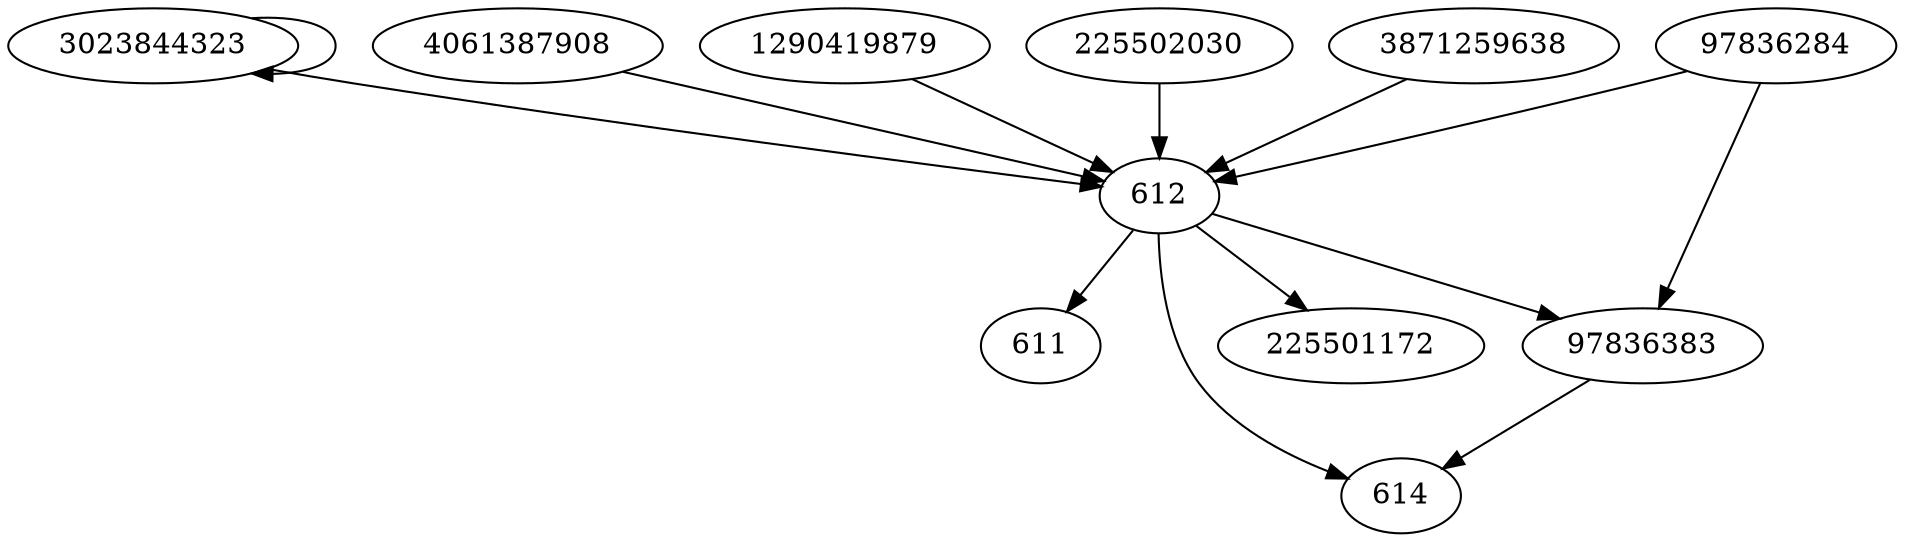 digraph  {
611;
3023844323;
4061387908;
614;
1290419879;
612;
225502030;
225501172;
3871259638;
97836284;
97836383;
3023844323 -> 612;
3023844323 -> 3023844323;
4061387908 -> 612;
1290419879 -> 612;
612 -> 614;
612 -> 611;
612 -> 97836383;
612 -> 225501172;
225502030 -> 612;
3871259638 -> 612;
97836284 -> 612;
97836284 -> 97836383;
97836383 -> 614;
}
